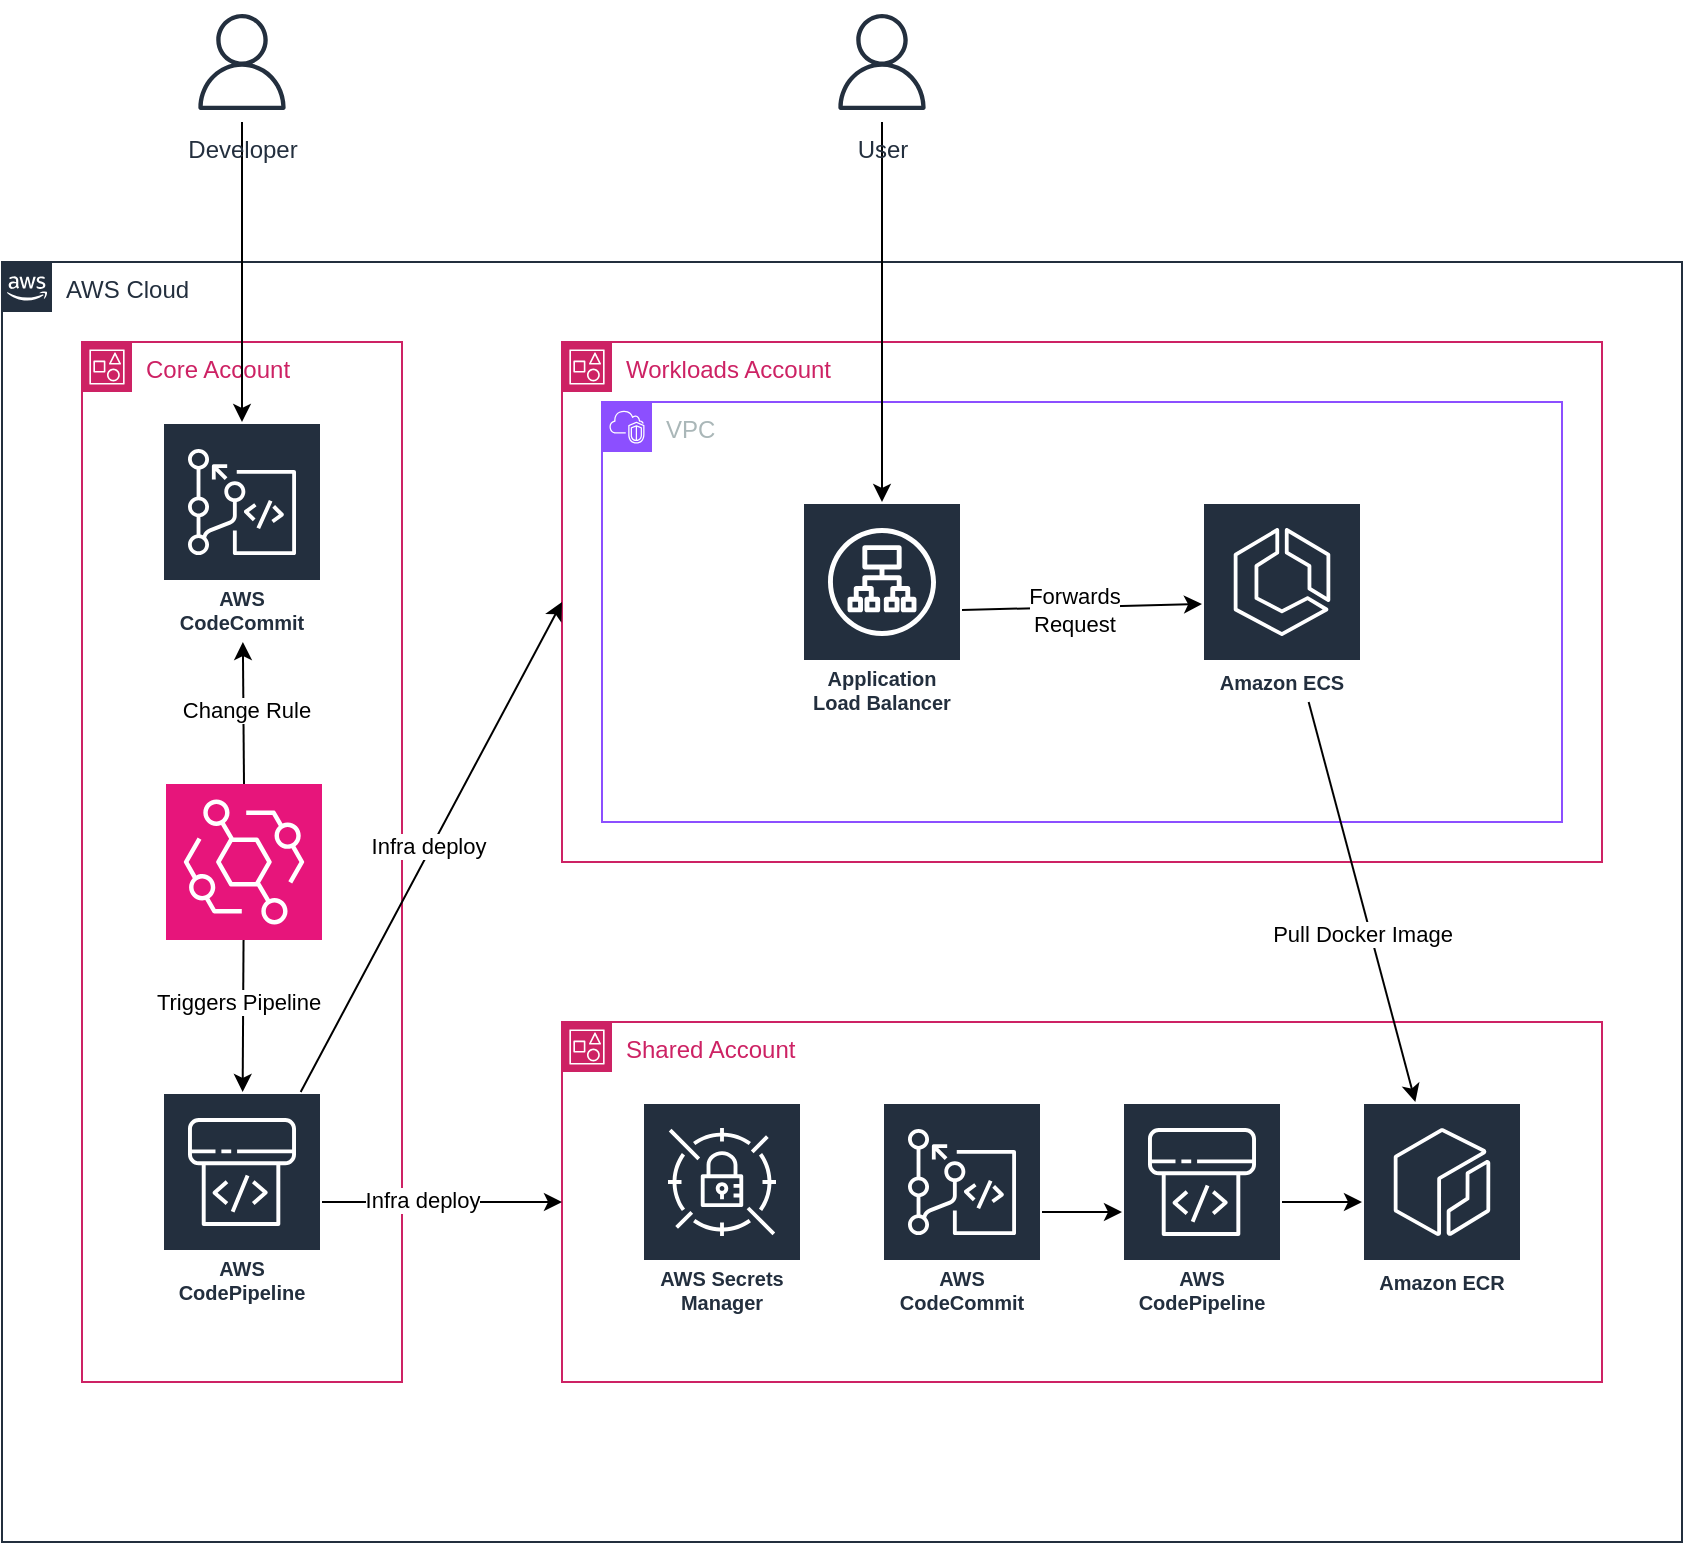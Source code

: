 <mxfile version="24.7.8">
  <diagram name="Page-1" id="ItL1-tnndVhTNhc-6seZ">
    <mxGraphModel dx="1242" dy="878" grid="1" gridSize="10" guides="1" tooltips="1" connect="1" arrows="1" fold="1" page="1" pageScale="1" pageWidth="2336" pageHeight="1654" math="0" shadow="0">
      <root>
        <mxCell id="0" />
        <mxCell id="1" parent="0" />
        <mxCell id="N4C0Lz1YefWC-sI7x_0J-1" value="AWS Cloud" style="points=[[0,0],[0.25,0],[0.5,0],[0.75,0],[1,0],[1,0.25],[1,0.5],[1,0.75],[1,1],[0.75,1],[0.5,1],[0.25,1],[0,1],[0,0.75],[0,0.5],[0,0.25]];outlineConnect=0;gradientColor=none;html=1;whiteSpace=wrap;fontSize=12;fontStyle=0;container=1;pointerEvents=0;collapsible=0;recursiveResize=0;shape=mxgraph.aws4.group;grIcon=mxgraph.aws4.group_aws_cloud_alt;strokeColor=#232F3E;fillColor=none;verticalAlign=top;align=left;spacingLeft=30;fontColor=#232F3E;dashed=0;" vertex="1" parent="1">
          <mxGeometry x="160" y="160" width="840" height="640" as="geometry" />
        </mxCell>
        <mxCell id="N4C0Lz1YefWC-sI7x_0J-2" value="Shared Account" style="points=[[0,0],[0.25,0],[0.5,0],[0.75,0],[1,0],[1,0.25],[1,0.5],[1,0.75],[1,1],[0.75,1],[0.5,1],[0.25,1],[0,1],[0,0.75],[0,0.5],[0,0.25]];outlineConnect=0;gradientColor=none;html=1;whiteSpace=wrap;fontSize=12;fontStyle=0;container=1;pointerEvents=0;collapsible=0;recursiveResize=0;shape=mxgraph.aws4.group;grIcon=mxgraph.aws4.group_account;strokeColor=#CD2264;fillColor=none;verticalAlign=top;align=left;spacingLeft=30;fontColor=#CD2264;dashed=0;" vertex="1" parent="N4C0Lz1YefWC-sI7x_0J-1">
          <mxGeometry x="280" y="380" width="520" height="180" as="geometry" />
        </mxCell>
        <mxCell id="N4C0Lz1YefWC-sI7x_0J-13" value="Amazon ECR" style="sketch=0;outlineConnect=0;fontColor=#232F3E;gradientColor=none;strokeColor=#ffffff;fillColor=#232F3E;dashed=0;verticalLabelPosition=middle;verticalAlign=bottom;align=center;html=1;whiteSpace=wrap;fontSize=10;fontStyle=1;spacing=3;shape=mxgraph.aws4.productIcon;prIcon=mxgraph.aws4.ecr;" vertex="1" parent="N4C0Lz1YefWC-sI7x_0J-2">
          <mxGeometry x="400" y="40" width="80" height="100" as="geometry" />
        </mxCell>
        <mxCell id="N4C0Lz1YefWC-sI7x_0J-75" style="edgeStyle=none;rounded=0;orthogonalLoop=1;jettySize=auto;html=1;" edge="1" parent="N4C0Lz1YefWC-sI7x_0J-2" source="N4C0Lz1YefWC-sI7x_0J-14" target="N4C0Lz1YefWC-sI7x_0J-76">
          <mxGeometry relative="1" as="geometry">
            <mxPoint x="280" y="91.667" as="targetPoint" />
          </mxGeometry>
        </mxCell>
        <mxCell id="N4C0Lz1YefWC-sI7x_0J-14" value="AWS CodeCommit" style="sketch=0;outlineConnect=0;fontColor=#232F3E;gradientColor=none;strokeColor=#ffffff;fillColor=#232F3E;dashed=0;verticalLabelPosition=middle;verticalAlign=bottom;align=center;html=1;whiteSpace=wrap;fontSize=10;fontStyle=1;spacing=3;shape=mxgraph.aws4.productIcon;prIcon=mxgraph.aws4.codecommit;" vertex="1" parent="N4C0Lz1YefWC-sI7x_0J-2">
          <mxGeometry x="160" y="40" width="80" height="110" as="geometry" />
        </mxCell>
        <mxCell id="N4C0Lz1YefWC-sI7x_0J-15" value="AWS Secrets Manager" style="sketch=0;outlineConnect=0;fontColor=#232F3E;gradientColor=none;strokeColor=#ffffff;fillColor=#232F3E;dashed=0;verticalLabelPosition=middle;verticalAlign=bottom;align=center;html=1;whiteSpace=wrap;fontSize=10;fontStyle=1;spacing=3;shape=mxgraph.aws4.productIcon;prIcon=mxgraph.aws4.secrets_manager;" vertex="1" parent="N4C0Lz1YefWC-sI7x_0J-2">
          <mxGeometry x="40" y="40" width="80" height="110" as="geometry" />
        </mxCell>
        <mxCell id="N4C0Lz1YefWC-sI7x_0J-74" style="edgeStyle=none;rounded=0;orthogonalLoop=1;jettySize=auto;html=1;" edge="1" parent="N4C0Lz1YefWC-sI7x_0J-2">
          <mxGeometry relative="1" as="geometry">
            <mxPoint x="360" y="90" as="sourcePoint" />
            <mxPoint x="400" y="90" as="targetPoint" />
          </mxGeometry>
        </mxCell>
        <mxCell id="N4C0Lz1YefWC-sI7x_0J-76" value="AWS CodePipeline" style="sketch=0;outlineConnect=0;fontColor=#232F3E;gradientColor=none;strokeColor=#ffffff;fillColor=#232F3E;dashed=0;verticalLabelPosition=middle;verticalAlign=bottom;align=center;html=1;whiteSpace=wrap;fontSize=10;fontStyle=1;spacing=3;shape=mxgraph.aws4.productIcon;prIcon=mxgraph.aws4.codepipeline;" vertex="1" parent="N4C0Lz1YefWC-sI7x_0J-2">
          <mxGeometry x="280" y="40" width="80" height="110" as="geometry" />
        </mxCell>
        <mxCell id="N4C0Lz1YefWC-sI7x_0J-7" value="Workloads Account" style="points=[[0,0],[0.25,0],[0.5,0],[0.75,0],[1,0],[1,0.25],[1,0.5],[1,0.75],[1,1],[0.75,1],[0.5,1],[0.25,1],[0,1],[0,0.75],[0,0.5],[0,0.25]];outlineConnect=0;gradientColor=none;html=1;whiteSpace=wrap;fontSize=12;fontStyle=0;container=1;pointerEvents=0;collapsible=0;recursiveResize=0;shape=mxgraph.aws4.group;grIcon=mxgraph.aws4.group_account;strokeColor=#CD2264;fillColor=none;verticalAlign=top;align=left;spacingLeft=30;fontColor=#CD2264;dashed=0;" vertex="1" parent="N4C0Lz1YefWC-sI7x_0J-1">
          <mxGeometry x="280" y="40" width="520" height="260" as="geometry" />
        </mxCell>
        <mxCell id="N4C0Lz1YefWC-sI7x_0J-24" value="VPC" style="points=[[0,0],[0.25,0],[0.5,0],[0.75,0],[1,0],[1,0.25],[1,0.5],[1,0.75],[1,1],[0.75,1],[0.5,1],[0.25,1],[0,1],[0,0.75],[0,0.5],[0,0.25]];outlineConnect=0;gradientColor=none;html=1;whiteSpace=wrap;fontSize=12;fontStyle=0;container=1;pointerEvents=0;collapsible=0;recursiveResize=0;shape=mxgraph.aws4.group;grIcon=mxgraph.aws4.group_vpc2;strokeColor=#8C4FFF;fillColor=none;verticalAlign=top;align=left;spacingLeft=30;fontColor=#AAB7B8;dashed=0;" vertex="1" parent="N4C0Lz1YefWC-sI7x_0J-7">
          <mxGeometry x="20" y="30" width="480" height="210" as="geometry" />
        </mxCell>
        <mxCell id="N4C0Lz1YefWC-sI7x_0J-57" value="" style="edgeStyle=none;rounded=0;orthogonalLoop=1;jettySize=auto;html=1;" edge="1" parent="N4C0Lz1YefWC-sI7x_0J-24" source="N4C0Lz1YefWC-sI7x_0J-21" target="N4C0Lz1YefWC-sI7x_0J-22">
          <mxGeometry relative="1" as="geometry">
            <mxPoint x="260" y="105" as="targetPoint" />
          </mxGeometry>
        </mxCell>
        <mxCell id="N4C0Lz1YefWC-sI7x_0J-61" value="Forwards&lt;div&gt;Request&lt;/div&gt;" style="edgeLabel;html=1;align=center;verticalAlign=middle;resizable=0;points=[];" vertex="1" connectable="0" parent="N4C0Lz1YefWC-sI7x_0J-57">
          <mxGeometry x="-0.075" y="-1" relative="1" as="geometry">
            <mxPoint as="offset" />
          </mxGeometry>
        </mxCell>
        <mxCell id="N4C0Lz1YefWC-sI7x_0J-21" value="Application Load Balancer" style="sketch=0;outlineConnect=0;fontColor=#232F3E;gradientColor=none;strokeColor=#ffffff;fillColor=#232F3E;dashed=0;verticalLabelPosition=middle;verticalAlign=bottom;align=center;html=1;whiteSpace=wrap;fontSize=10;fontStyle=1;spacing=3;shape=mxgraph.aws4.productIcon;prIcon=mxgraph.aws4.application_load_balancer;" vertex="1" parent="N4C0Lz1YefWC-sI7x_0J-24">
          <mxGeometry x="100" y="50" width="80" height="110" as="geometry" />
        </mxCell>
        <mxCell id="N4C0Lz1YefWC-sI7x_0J-22" value="Amazon ECS" style="sketch=0;outlineConnect=0;fontColor=#232F3E;gradientColor=none;strokeColor=#ffffff;fillColor=#232F3E;dashed=0;verticalLabelPosition=middle;verticalAlign=bottom;align=center;html=1;whiteSpace=wrap;fontSize=10;fontStyle=1;spacing=3;shape=mxgraph.aws4.productIcon;prIcon=mxgraph.aws4.ecs;" vertex="1" parent="N4C0Lz1YefWC-sI7x_0J-24">
          <mxGeometry x="300" y="50" width="80" height="100" as="geometry" />
        </mxCell>
        <mxCell id="N4C0Lz1YefWC-sI7x_0J-3" value="Core Account" style="points=[[0,0],[0.25,0],[0.5,0],[0.75,0],[1,0],[1,0.25],[1,0.5],[1,0.75],[1,1],[0.75,1],[0.5,1],[0.25,1],[0,1],[0,0.75],[0,0.5],[0,0.25]];outlineConnect=0;gradientColor=none;html=1;whiteSpace=wrap;fontSize=12;fontStyle=0;container=1;pointerEvents=0;collapsible=0;recursiveResize=0;shape=mxgraph.aws4.group;grIcon=mxgraph.aws4.group_account;strokeColor=#CD2264;fillColor=none;verticalAlign=top;align=left;spacingLeft=30;fontColor=#CD2264;dashed=0;" vertex="1" parent="N4C0Lz1YefWC-sI7x_0J-1">
          <mxGeometry x="40" y="40" width="160" height="520" as="geometry" />
        </mxCell>
        <mxCell id="N4C0Lz1YefWC-sI7x_0J-8" value="AWS CodePipeline" style="sketch=0;outlineConnect=0;fontColor=#232F3E;gradientColor=none;strokeColor=#ffffff;fillColor=#232F3E;dashed=0;verticalLabelPosition=middle;verticalAlign=bottom;align=center;html=1;whiteSpace=wrap;fontSize=10;fontStyle=1;spacing=3;shape=mxgraph.aws4.productIcon;prIcon=mxgraph.aws4.codepipeline;" vertex="1" parent="N4C0Lz1YefWC-sI7x_0J-3">
          <mxGeometry x="40" y="375" width="80" height="110" as="geometry" />
        </mxCell>
        <mxCell id="N4C0Lz1YefWC-sI7x_0J-9" value="AWS CodeCommit" style="sketch=0;outlineConnect=0;fontColor=#232F3E;gradientColor=none;strokeColor=#ffffff;fillColor=#232F3E;dashed=0;verticalLabelPosition=middle;verticalAlign=bottom;align=center;html=1;whiteSpace=wrap;fontSize=10;fontStyle=1;spacing=3;shape=mxgraph.aws4.productIcon;prIcon=mxgraph.aws4.codecommit;" vertex="1" parent="N4C0Lz1YefWC-sI7x_0J-3">
          <mxGeometry x="40" y="40" width="80" height="110" as="geometry" />
        </mxCell>
        <mxCell id="N4C0Lz1YefWC-sI7x_0J-69" style="edgeStyle=none;rounded=0;orthogonalLoop=1;jettySize=auto;html=1;" edge="1" parent="N4C0Lz1YefWC-sI7x_0J-3" source="N4C0Lz1YefWC-sI7x_0J-68" target="N4C0Lz1YefWC-sI7x_0J-8">
          <mxGeometry relative="1" as="geometry" />
        </mxCell>
        <mxCell id="N4C0Lz1YefWC-sI7x_0J-70" value="Triggers Pipeline" style="edgeLabel;html=1;align=center;verticalAlign=middle;resizable=0;points=[];" vertex="1" connectable="0" parent="N4C0Lz1YefWC-sI7x_0J-69">
          <mxGeometry x="-0.184" y="-3" relative="1" as="geometry">
            <mxPoint as="offset" />
          </mxGeometry>
        </mxCell>
        <mxCell id="N4C0Lz1YefWC-sI7x_0J-68" value="" style="sketch=0;points=[[0,0,0],[0.25,0,0],[0.5,0,0],[0.75,0,0],[1,0,0],[0,1,0],[0.25,1,0],[0.5,1,0],[0.75,1,0],[1,1,0],[0,0.25,0],[0,0.5,0],[0,0.75,0],[1,0.25,0],[1,0.5,0],[1,0.75,0]];outlineConnect=0;fontColor=#232F3E;fillColor=#E7157B;strokeColor=#ffffff;dashed=0;verticalLabelPosition=bottom;verticalAlign=top;align=center;html=1;fontSize=12;fontStyle=0;aspect=fixed;shape=mxgraph.aws4.resourceIcon;resIcon=mxgraph.aws4.eventbridge;" vertex="1" parent="N4C0Lz1YefWC-sI7x_0J-3">
          <mxGeometry x="42" y="221" width="78" height="78" as="geometry" />
        </mxCell>
        <mxCell id="N4C0Lz1YefWC-sI7x_0J-37" style="edgeStyle=none;rounded=0;orthogonalLoop=1;jettySize=auto;html=1;exitX=0.5;exitY=0;exitDx=0;exitDy=0;exitPerimeter=0;" edge="1" parent="N4C0Lz1YefWC-sI7x_0J-3" source="N4C0Lz1YefWC-sI7x_0J-68" target="N4C0Lz1YefWC-sI7x_0J-9">
          <mxGeometry relative="1" as="geometry" />
        </mxCell>
        <mxCell id="N4C0Lz1YefWC-sI7x_0J-38" value="Change Rule" style="edgeLabel;html=1;align=center;verticalAlign=middle;resizable=0;points=[];" vertex="1" connectable="0" parent="N4C0Lz1YefWC-sI7x_0J-37">
          <mxGeometry x="0.04" y="-1" relative="1" as="geometry">
            <mxPoint as="offset" />
          </mxGeometry>
        </mxCell>
        <mxCell id="N4C0Lz1YefWC-sI7x_0J-10" style="edgeStyle=none;rounded=0;orthogonalLoop=1;jettySize=auto;html=1;exitX=1;exitY=1;exitDx=0;exitDy=0;" edge="1" parent="N4C0Lz1YefWC-sI7x_0J-1" source="N4C0Lz1YefWC-sI7x_0J-3" target="N4C0Lz1YefWC-sI7x_0J-3">
          <mxGeometry relative="1" as="geometry" />
        </mxCell>
        <mxCell id="N4C0Lz1YefWC-sI7x_0J-59" style="edgeStyle=none;rounded=0;orthogonalLoop=1;jettySize=auto;html=1;" edge="1" parent="N4C0Lz1YefWC-sI7x_0J-1" source="N4C0Lz1YefWC-sI7x_0J-22" target="N4C0Lz1YefWC-sI7x_0J-13">
          <mxGeometry relative="1" as="geometry" />
        </mxCell>
        <mxCell id="N4C0Lz1YefWC-sI7x_0J-60" value="Pull Docker Image" style="edgeLabel;html=1;align=center;verticalAlign=middle;resizable=0;points=[];" vertex="1" connectable="0" parent="N4C0Lz1YefWC-sI7x_0J-59">
          <mxGeometry y="-3" relative="1" as="geometry">
            <mxPoint x="3" y="15" as="offset" />
          </mxGeometry>
        </mxCell>
        <mxCell id="N4C0Lz1YefWC-sI7x_0J-65" value="" style="edgeStyle=none;orthogonalLoop=1;jettySize=auto;html=1;rounded=0;" edge="1" parent="N4C0Lz1YefWC-sI7x_0J-1" source="N4C0Lz1YefWC-sI7x_0J-8" target="N4C0Lz1YefWC-sI7x_0J-2">
          <mxGeometry width="80" relative="1" as="geometry">
            <mxPoint x="168" y="290" as="sourcePoint" />
            <mxPoint x="290" y="115" as="targetPoint" />
            <Array as="points" />
          </mxGeometry>
        </mxCell>
        <mxCell id="N4C0Lz1YefWC-sI7x_0J-72" value="Infra deploy" style="edgeLabel;html=1;align=center;verticalAlign=middle;resizable=0;points=[];" vertex="1" connectable="0" parent="N4C0Lz1YefWC-sI7x_0J-65">
          <mxGeometry x="-0.167" y="1" relative="1" as="geometry">
            <mxPoint as="offset" />
          </mxGeometry>
        </mxCell>
        <mxCell id="N4C0Lz1YefWC-sI7x_0J-64" value="" style="edgeStyle=none;orthogonalLoop=1;jettySize=auto;html=1;rounded=0;entryX=0;entryY=0.5;entryDx=0;entryDy=0;" edge="1" parent="N4C0Lz1YefWC-sI7x_0J-1" source="N4C0Lz1YefWC-sI7x_0J-8" target="N4C0Lz1YefWC-sI7x_0J-7">
          <mxGeometry width="80" relative="1" as="geometry">
            <mxPoint x="240" y="340" as="sourcePoint" />
            <mxPoint x="320" y="340" as="targetPoint" />
            <Array as="points" />
          </mxGeometry>
        </mxCell>
        <mxCell id="N4C0Lz1YefWC-sI7x_0J-71" value="Infra deploy" style="edgeLabel;html=1;align=center;verticalAlign=middle;resizable=0;points=[];" vertex="1" connectable="0" parent="N4C0Lz1YefWC-sI7x_0J-64">
          <mxGeometry x="-0.003" y="2" relative="1" as="geometry">
            <mxPoint as="offset" />
          </mxGeometry>
        </mxCell>
        <mxCell id="N4C0Lz1YefWC-sI7x_0J-48" style="edgeStyle=none;rounded=0;orthogonalLoop=1;jettySize=auto;html=1;" edge="1" parent="1" source="N4C0Lz1YefWC-sI7x_0J-41" target="N4C0Lz1YefWC-sI7x_0J-21">
          <mxGeometry relative="1" as="geometry" />
        </mxCell>
        <mxCell id="N4C0Lz1YefWC-sI7x_0J-41" value="User" style="sketch=0;outlineConnect=0;fontColor=#232F3E;gradientColor=none;strokeColor=#232F3E;fillColor=#ffffff;dashed=0;verticalLabelPosition=bottom;verticalAlign=top;align=center;html=1;fontSize=12;fontStyle=0;aspect=fixed;shape=mxgraph.aws4.resourceIcon;resIcon=mxgraph.aws4.user;" vertex="1" parent="1">
          <mxGeometry x="570" y="30" width="60" height="60" as="geometry" />
        </mxCell>
        <mxCell id="N4C0Lz1YefWC-sI7x_0J-66" style="edgeStyle=none;rounded=0;orthogonalLoop=1;jettySize=auto;html=1;" edge="1" parent="1" source="N4C0Lz1YefWC-sI7x_0J-42" target="N4C0Lz1YefWC-sI7x_0J-9">
          <mxGeometry relative="1" as="geometry" />
        </mxCell>
        <mxCell id="N4C0Lz1YefWC-sI7x_0J-42" value="Developer" style="sketch=0;outlineConnect=0;fontColor=#232F3E;gradientColor=none;strokeColor=#232F3E;fillColor=#ffffff;dashed=0;verticalLabelPosition=bottom;verticalAlign=top;align=center;html=1;fontSize=12;fontStyle=0;aspect=fixed;shape=mxgraph.aws4.resourceIcon;resIcon=mxgraph.aws4.user;" vertex="1" parent="1">
          <mxGeometry x="250" y="30" width="60" height="60" as="geometry" />
        </mxCell>
      </root>
    </mxGraphModel>
  </diagram>
</mxfile>
